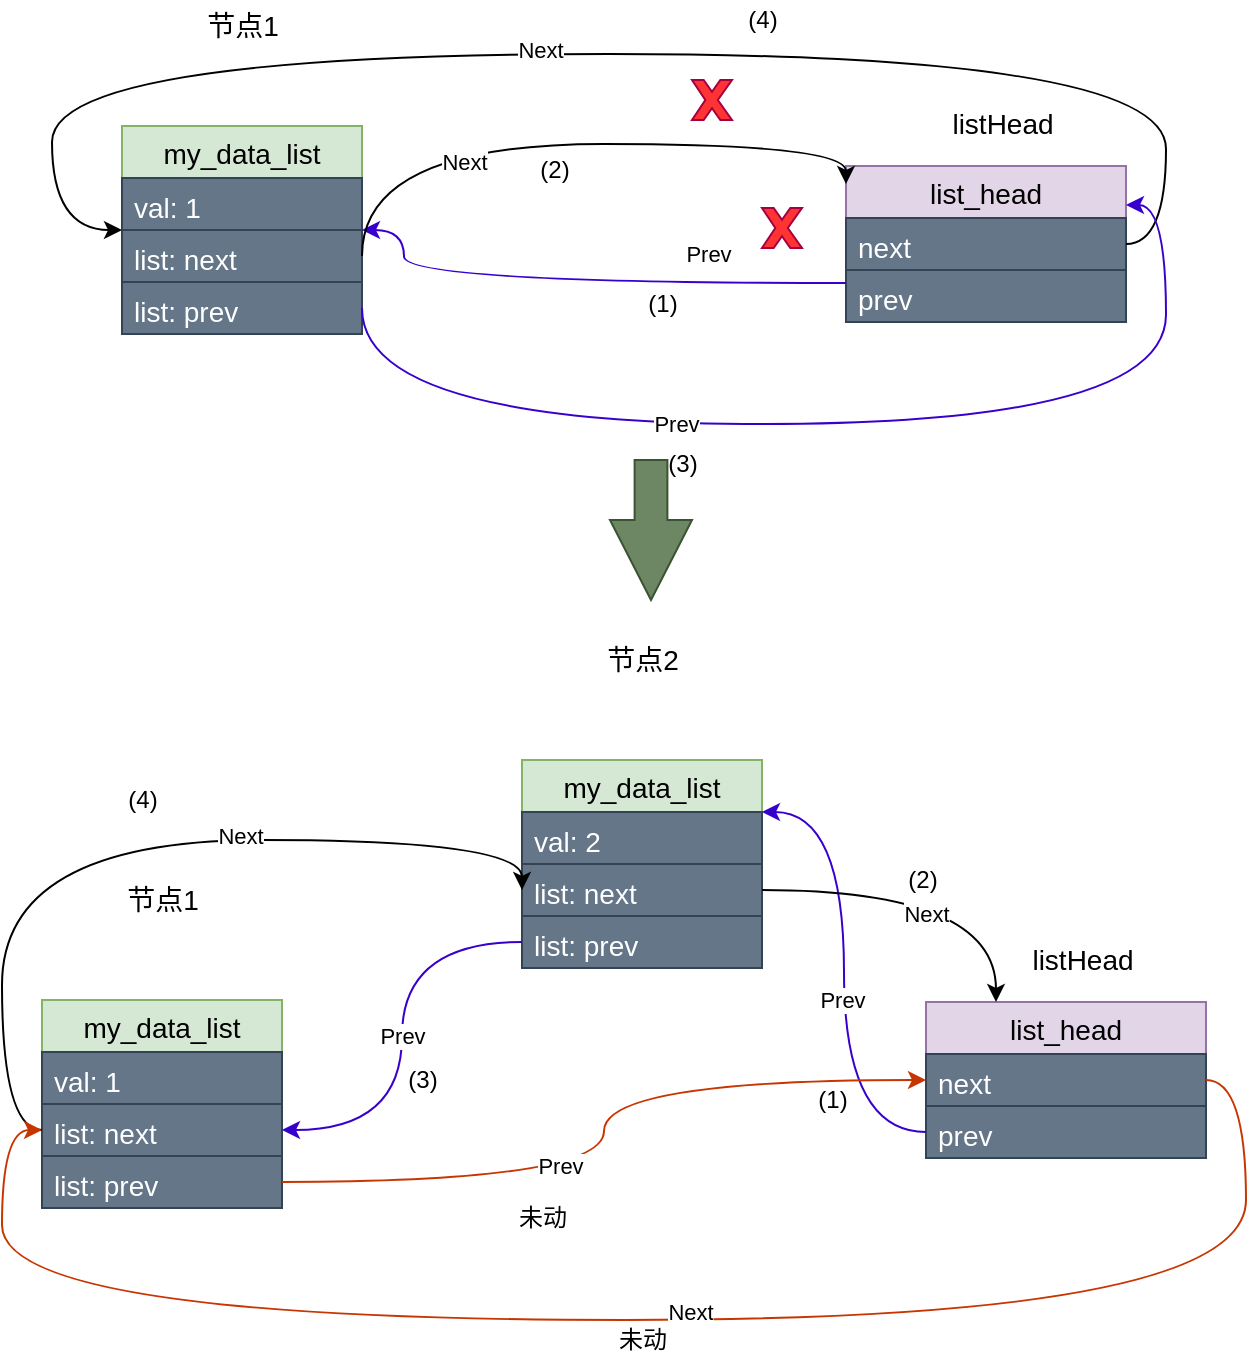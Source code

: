 <mxfile version="14.4.8" type="github">
  <diagram id="AC8zhZiP7jztCWztf3qn" name="第 1 页">
    <mxGraphModel dx="1422" dy="762" grid="1" gridSize="10" guides="1" tooltips="1" connect="1" arrows="1" fold="1" page="1" pageScale="1" pageWidth="827" pageHeight="1169" math="0" shadow="0">
      <root>
        <mxCell id="0" />
        <mxCell id="1" parent="0" />
        <mxCell id="OM33lBpU0fcFgTIFghnr-90" value="" style="group" vertex="1" connectable="0" parent="1">
          <mxGeometry x="120" y="460" width="120" height="164" as="geometry" />
        </mxCell>
        <mxCell id="OM33lBpU0fcFgTIFghnr-91" value="my_data_list" style="swimlane;fontStyle=0;childLayout=stackLayout;horizontal=1;startSize=26;fillColor=#d5e8d4;horizontalStack=0;resizeParent=1;resizeParentMax=0;resizeLast=0;collapsible=1;marginBottom=0;fontSize=14;strokeColor=#82b366;" vertex="1" parent="OM33lBpU0fcFgTIFghnr-90">
          <mxGeometry y="60" width="120" height="104" as="geometry" />
        </mxCell>
        <mxCell id="OM33lBpU0fcFgTIFghnr-92" value="val: 1" style="text;strokeColor=#314354;fillColor=#647687;align=left;verticalAlign=top;spacingLeft=4;spacingRight=4;overflow=hidden;rotatable=0;points=[[0,0.5],[1,0.5]];portConstraint=eastwest;fontColor=#ffffff;fontSize=14;" vertex="1" parent="OM33lBpU0fcFgTIFghnr-91">
          <mxGeometry y="26" width="120" height="26" as="geometry" />
        </mxCell>
        <mxCell id="OM33lBpU0fcFgTIFghnr-93" value="list: next" style="text;strokeColor=#314354;fillColor=#647687;align=left;verticalAlign=top;spacingLeft=4;spacingRight=4;overflow=hidden;rotatable=0;points=[[0,0.5],[1,0.5]];portConstraint=eastwest;fontColor=#ffffff;fontSize=14;" vertex="1" parent="OM33lBpU0fcFgTIFghnr-91">
          <mxGeometry y="52" width="120" height="26" as="geometry" />
        </mxCell>
        <mxCell id="OM33lBpU0fcFgTIFghnr-94" value="list: prev" style="text;strokeColor=#314354;fillColor=#647687;align=left;verticalAlign=top;spacingLeft=4;spacingRight=4;overflow=hidden;rotatable=0;points=[[0,0.5],[1,0.5]];portConstraint=eastwest;fontColor=#ffffff;fontSize=14;" vertex="1" parent="OM33lBpU0fcFgTIFghnr-91">
          <mxGeometry y="78" width="120" height="26" as="geometry" />
        </mxCell>
        <mxCell id="OM33lBpU0fcFgTIFghnr-95" value="节点1" style="text;html=1;align=center;verticalAlign=middle;resizable=0;points=[];autosize=1;fontSize=14;" vertex="1" parent="OM33lBpU0fcFgTIFghnr-90">
          <mxGeometry x="35" width="50" height="20" as="geometry" />
        </mxCell>
        <mxCell id="OM33lBpU0fcFgTIFghnr-96" value="" style="group" vertex="1" connectable="0" parent="1">
          <mxGeometry x="570" y="490" width="140" height="124" as="geometry" />
        </mxCell>
        <mxCell id="OM33lBpU0fcFgTIFghnr-97" value="list_head" style="swimlane;fontStyle=0;childLayout=stackLayout;horizontal=1;startSize=26;fillColor=#e1d5e7;horizontalStack=0;resizeParent=1;resizeParentMax=0;resizeLast=0;collapsible=1;marginBottom=0;fontSize=14;strokeColor=#9673a6;" vertex="1" parent="OM33lBpU0fcFgTIFghnr-96">
          <mxGeometry x="-8" y="31" width="140" height="78" as="geometry" />
        </mxCell>
        <mxCell id="OM33lBpU0fcFgTIFghnr-98" value="next" style="text;strokeColor=#314354;fillColor=#647687;align=left;verticalAlign=top;spacingLeft=4;spacingRight=4;overflow=hidden;rotatable=0;points=[[0,0.5],[1,0.5]];portConstraint=eastwest;fontColor=#ffffff;fontSize=14;" vertex="1" parent="OM33lBpU0fcFgTIFghnr-97">
          <mxGeometry y="26" width="140" height="26" as="geometry" />
        </mxCell>
        <mxCell id="OM33lBpU0fcFgTIFghnr-99" value="prev" style="text;strokeColor=#314354;fillColor=#647687;align=left;verticalAlign=top;spacingLeft=4;spacingRight=4;overflow=hidden;rotatable=0;points=[[0,0.5],[1,0.5]];portConstraint=eastwest;fontColor=#ffffff;fontSize=14;" vertex="1" parent="OM33lBpU0fcFgTIFghnr-97">
          <mxGeometry y="52" width="140" height="26" as="geometry" />
        </mxCell>
        <mxCell id="OM33lBpU0fcFgTIFghnr-100" value="listHead" style="text;html=1;align=center;verticalAlign=middle;resizable=0;points=[];autosize=1;fontSize=14;" vertex="1" parent="OM33lBpU0fcFgTIFghnr-96">
          <mxGeometry x="35" width="70" height="20" as="geometry" />
        </mxCell>
        <mxCell id="OM33lBpU0fcFgTIFghnr-114" value="" style="group" vertex="1" connectable="0" parent="1">
          <mxGeometry x="360" y="340" width="120" height="164" as="geometry" />
        </mxCell>
        <mxCell id="OM33lBpU0fcFgTIFghnr-115" value="my_data_list" style="swimlane;fontStyle=0;childLayout=stackLayout;horizontal=1;startSize=26;fillColor=#d5e8d4;horizontalStack=0;resizeParent=1;resizeParentMax=0;resizeLast=0;collapsible=1;marginBottom=0;fontSize=14;strokeColor=#82b366;" vertex="1" parent="OM33lBpU0fcFgTIFghnr-114">
          <mxGeometry y="60" width="120" height="104" as="geometry" />
        </mxCell>
        <mxCell id="OM33lBpU0fcFgTIFghnr-116" value="val: 2" style="text;strokeColor=#314354;fillColor=#647687;align=left;verticalAlign=top;spacingLeft=4;spacingRight=4;overflow=hidden;rotatable=0;points=[[0,0.5],[1,0.5]];portConstraint=eastwest;fontColor=#ffffff;fontSize=14;" vertex="1" parent="OM33lBpU0fcFgTIFghnr-115">
          <mxGeometry y="26" width="120" height="26" as="geometry" />
        </mxCell>
        <mxCell id="OM33lBpU0fcFgTIFghnr-117" value="list: next" style="text;strokeColor=#314354;fillColor=#647687;align=left;verticalAlign=top;spacingLeft=4;spacingRight=4;overflow=hidden;rotatable=0;points=[[0,0.5],[1,0.5]];portConstraint=eastwest;fontColor=#ffffff;fontSize=14;" vertex="1" parent="OM33lBpU0fcFgTIFghnr-115">
          <mxGeometry y="52" width="120" height="26" as="geometry" />
        </mxCell>
        <mxCell id="OM33lBpU0fcFgTIFghnr-118" value="list: prev" style="text;strokeColor=#314354;fillColor=#647687;align=left;verticalAlign=top;spacingLeft=4;spacingRight=4;overflow=hidden;rotatable=0;points=[[0,0.5],[1,0.5]];portConstraint=eastwest;fontColor=#ffffff;fontSize=14;" vertex="1" parent="OM33lBpU0fcFgTIFghnr-115">
          <mxGeometry y="78" width="120" height="26" as="geometry" />
        </mxCell>
        <mxCell id="OM33lBpU0fcFgTIFghnr-119" value="节点2" style="text;html=1;align=center;verticalAlign=middle;resizable=0;points=[];autosize=1;fontSize=14;" vertex="1" parent="OM33lBpU0fcFgTIFghnr-114">
          <mxGeometry x="35" width="50" height="20" as="geometry" />
        </mxCell>
        <mxCell id="OM33lBpU0fcFgTIFghnr-122" value="(1)" style="text;html=1;align=center;verticalAlign=middle;resizable=0;points=[];autosize=1;" vertex="1" parent="1">
          <mxGeometry x="500" y="560" width="30" height="20" as="geometry" />
        </mxCell>
        <mxCell id="OM33lBpU0fcFgTIFghnr-123" style="edgeStyle=orthogonalEdgeStyle;curved=1;rounded=0;orthogonalLoop=1;jettySize=auto;html=1;exitX=0;exitY=0.5;exitDx=0;exitDy=0;entryX=1;entryY=0.25;entryDx=0;entryDy=0;fillColor=#6a00ff;strokeColor=#3700CC;" edge="1" parent="1" source="OM33lBpU0fcFgTIFghnr-99" target="OM33lBpU0fcFgTIFghnr-115">
          <mxGeometry relative="1" as="geometry" />
        </mxCell>
        <mxCell id="OM33lBpU0fcFgTIFghnr-125" value="Prev" style="edgeLabel;html=1;align=center;verticalAlign=middle;resizable=0;points=[];" vertex="1" connectable="0" parent="OM33lBpU0fcFgTIFghnr-123">
          <mxGeometry x="-0.116" y="1" relative="1" as="geometry">
            <mxPoint as="offset" />
          </mxGeometry>
        </mxCell>
        <mxCell id="OM33lBpU0fcFgTIFghnr-124" style="edgeStyle=orthogonalEdgeStyle;curved=1;rounded=0;orthogonalLoop=1;jettySize=auto;html=1;exitX=1;exitY=0.5;exitDx=0;exitDy=0;entryX=0.25;entryY=0;entryDx=0;entryDy=0;" edge="1" parent="1" source="OM33lBpU0fcFgTIFghnr-117" target="OM33lBpU0fcFgTIFghnr-97">
          <mxGeometry relative="1" as="geometry" />
        </mxCell>
        <mxCell id="OM33lBpU0fcFgTIFghnr-126" value="Next" style="edgeLabel;html=1;align=center;verticalAlign=middle;resizable=0;points=[];" vertex="1" connectable="0" parent="OM33lBpU0fcFgTIFghnr-124">
          <mxGeometry x="-0.052" y="-12" relative="1" as="geometry">
            <mxPoint as="offset" />
          </mxGeometry>
        </mxCell>
        <mxCell id="OM33lBpU0fcFgTIFghnr-127" value="Prev" style="edgeStyle=orthogonalEdgeStyle;curved=1;rounded=0;orthogonalLoop=1;jettySize=auto;html=1;exitX=0;exitY=0.5;exitDx=0;exitDy=0;entryX=1;entryY=0.5;entryDx=0;entryDy=0;fillColor=#6a00ff;strokeColor=#3700CC;" edge="1" parent="1" source="OM33lBpU0fcFgTIFghnr-118" target="OM33lBpU0fcFgTIFghnr-93">
          <mxGeometry relative="1" as="geometry" />
        </mxCell>
        <mxCell id="OM33lBpU0fcFgTIFghnr-128" value="(2)" style="text;html=1;align=center;verticalAlign=middle;resizable=0;points=[];autosize=1;" vertex="1" parent="1">
          <mxGeometry x="545" y="450" width="30" height="20" as="geometry" />
        </mxCell>
        <mxCell id="OM33lBpU0fcFgTIFghnr-129" style="edgeStyle=orthogonalEdgeStyle;curved=1;rounded=0;orthogonalLoop=1;jettySize=auto;html=1;exitX=0;exitY=0.5;exitDx=0;exitDy=0;entryX=0;entryY=0.5;entryDx=0;entryDy=0;" edge="1" parent="1" source="OM33lBpU0fcFgTIFghnr-93" target="OM33lBpU0fcFgTIFghnr-117">
          <mxGeometry relative="1" as="geometry">
            <Array as="points">
              <mxPoint x="100" y="585" />
              <mxPoint x="100" y="440" />
              <mxPoint x="360" y="440" />
            </Array>
          </mxGeometry>
        </mxCell>
        <mxCell id="OM33lBpU0fcFgTIFghnr-132" value="Next" style="edgeLabel;html=1;align=center;verticalAlign=middle;resizable=0;points=[];" vertex="1" connectable="0" parent="OM33lBpU0fcFgTIFghnr-129">
          <mxGeometry x="0.262" y="2" relative="1" as="geometry">
            <mxPoint as="offset" />
          </mxGeometry>
        </mxCell>
        <mxCell id="OM33lBpU0fcFgTIFghnr-131" value="(3)" style="text;html=1;align=center;verticalAlign=middle;resizable=0;points=[];autosize=1;" vertex="1" parent="1">
          <mxGeometry x="295" y="550" width="30" height="20" as="geometry" />
        </mxCell>
        <mxCell id="OM33lBpU0fcFgTIFghnr-133" value="(4)" style="text;html=1;align=center;verticalAlign=middle;resizable=0;points=[];autosize=1;" vertex="1" parent="1">
          <mxGeometry x="155" y="410" width="30" height="20" as="geometry" />
        </mxCell>
        <mxCell id="OM33lBpU0fcFgTIFghnr-134" value="" style="group" vertex="1" connectable="0" parent="1">
          <mxGeometry x="160" y="23" width="120" height="164" as="geometry" />
        </mxCell>
        <mxCell id="OM33lBpU0fcFgTIFghnr-135" value="my_data_list" style="swimlane;fontStyle=0;childLayout=stackLayout;horizontal=1;startSize=26;fillColor=#d5e8d4;horizontalStack=0;resizeParent=1;resizeParentMax=0;resizeLast=0;collapsible=1;marginBottom=0;fontSize=14;strokeColor=#82b366;" vertex="1" parent="OM33lBpU0fcFgTIFghnr-134">
          <mxGeometry y="60" width="120" height="104" as="geometry" />
        </mxCell>
        <mxCell id="OM33lBpU0fcFgTIFghnr-136" value="val: 1" style="text;strokeColor=#314354;fillColor=#647687;align=left;verticalAlign=top;spacingLeft=4;spacingRight=4;overflow=hidden;rotatable=0;points=[[0,0.5],[1,0.5]];portConstraint=eastwest;fontColor=#ffffff;fontSize=14;" vertex="1" parent="OM33lBpU0fcFgTIFghnr-135">
          <mxGeometry y="26" width="120" height="26" as="geometry" />
        </mxCell>
        <mxCell id="OM33lBpU0fcFgTIFghnr-137" value="list: next" style="text;strokeColor=#314354;fillColor=#647687;align=left;verticalAlign=top;spacingLeft=4;spacingRight=4;overflow=hidden;rotatable=0;points=[[0,0.5],[1,0.5]];portConstraint=eastwest;fontColor=#ffffff;fontSize=14;" vertex="1" parent="OM33lBpU0fcFgTIFghnr-135">
          <mxGeometry y="52" width="120" height="26" as="geometry" />
        </mxCell>
        <mxCell id="OM33lBpU0fcFgTIFghnr-138" value="list: prev" style="text;strokeColor=#314354;fillColor=#647687;align=left;verticalAlign=top;spacingLeft=4;spacingRight=4;overflow=hidden;rotatable=0;points=[[0,0.5],[1,0.5]];portConstraint=eastwest;fontColor=#ffffff;fontSize=14;" vertex="1" parent="OM33lBpU0fcFgTIFghnr-135">
          <mxGeometry y="78" width="120" height="26" as="geometry" />
        </mxCell>
        <mxCell id="OM33lBpU0fcFgTIFghnr-139" value="节点1" style="text;html=1;align=center;verticalAlign=middle;resizable=0;points=[];autosize=1;fontSize=14;" vertex="1" parent="OM33lBpU0fcFgTIFghnr-134">
          <mxGeometry x="35" width="50" height="20" as="geometry" />
        </mxCell>
        <mxCell id="OM33lBpU0fcFgTIFghnr-140" value="" style="group" vertex="1" connectable="0" parent="1">
          <mxGeometry x="530" y="72" width="140" height="124" as="geometry" />
        </mxCell>
        <mxCell id="OM33lBpU0fcFgTIFghnr-141" value="list_head" style="swimlane;fontStyle=0;childLayout=stackLayout;horizontal=1;startSize=26;fillColor=#e1d5e7;horizontalStack=0;resizeParent=1;resizeParentMax=0;resizeLast=0;collapsible=1;marginBottom=0;fontSize=14;strokeColor=#9673a6;" vertex="1" parent="OM33lBpU0fcFgTIFghnr-140">
          <mxGeometry x="-8" y="31" width="140" height="78" as="geometry" />
        </mxCell>
        <mxCell id="OM33lBpU0fcFgTIFghnr-142" value="next" style="text;strokeColor=#314354;fillColor=#647687;align=left;verticalAlign=top;spacingLeft=4;spacingRight=4;overflow=hidden;rotatable=0;points=[[0,0.5],[1,0.5]];portConstraint=eastwest;fontColor=#ffffff;fontSize=14;" vertex="1" parent="OM33lBpU0fcFgTIFghnr-141">
          <mxGeometry y="26" width="140" height="26" as="geometry" />
        </mxCell>
        <mxCell id="OM33lBpU0fcFgTIFghnr-143" value="prev" style="text;strokeColor=#314354;fillColor=#647687;align=left;verticalAlign=top;spacingLeft=4;spacingRight=4;overflow=hidden;rotatable=0;points=[[0,0.5],[1,0.5]];portConstraint=eastwest;fontColor=#ffffff;fontSize=14;" vertex="1" parent="OM33lBpU0fcFgTIFghnr-141">
          <mxGeometry y="52" width="140" height="26" as="geometry" />
        </mxCell>
        <mxCell id="OM33lBpU0fcFgTIFghnr-144" value="listHead" style="text;html=1;align=center;verticalAlign=middle;resizable=0;points=[];autosize=1;fontSize=14;" vertex="1" parent="OM33lBpU0fcFgTIFghnr-140">
          <mxGeometry x="35" width="70" height="20" as="geometry" />
        </mxCell>
        <mxCell id="OM33lBpU0fcFgTIFghnr-145" style="edgeStyle=orthogonalEdgeStyle;curved=1;rounded=0;orthogonalLoop=1;jettySize=auto;html=1;exitX=0;exitY=0.75;exitDx=0;exitDy=0;entryX=1;entryY=0.5;entryDx=0;entryDy=0;fillColor=#6a00ff;strokeColor=#3700CC;" edge="1" parent="1" source="OM33lBpU0fcFgTIFghnr-141" target="OM33lBpU0fcFgTIFghnr-135">
          <mxGeometry relative="1" as="geometry">
            <Array as="points">
              <mxPoint x="301" y="162" />
              <mxPoint x="301" y="135" />
            </Array>
          </mxGeometry>
        </mxCell>
        <mxCell id="OM33lBpU0fcFgTIFghnr-146" value="Prev" style="edgeLabel;html=1;align=center;verticalAlign=middle;resizable=0;points=[];" vertex="1" connectable="0" parent="OM33lBpU0fcFgTIFghnr-145">
          <mxGeometry x="-0.487" y="-15" relative="1" as="geometry">
            <mxPoint as="offset" />
          </mxGeometry>
        </mxCell>
        <mxCell id="OM33lBpU0fcFgTIFghnr-147" value="(1)" style="text;html=1;align=center;verticalAlign=middle;resizable=0;points=[];autosize=1;" vertex="1" parent="1">
          <mxGeometry x="415" y="162" width="30" height="20" as="geometry" />
        </mxCell>
        <mxCell id="OM33lBpU0fcFgTIFghnr-148" value="(2)" style="text;html=1;align=center;verticalAlign=middle;resizable=0;points=[];autosize=1;" vertex="1" parent="1">
          <mxGeometry x="361" y="95" width="30" height="20" as="geometry" />
        </mxCell>
        <mxCell id="OM33lBpU0fcFgTIFghnr-149" style="edgeStyle=orthogonalEdgeStyle;curved=1;rounded=0;orthogonalLoop=1;jettySize=auto;html=1;exitX=1;exitY=0.5;exitDx=0;exitDy=0;entryX=0;entryY=0.115;entryDx=0;entryDy=0;entryPerimeter=0;" edge="1" parent="1" source="OM33lBpU0fcFgTIFghnr-137" target="OM33lBpU0fcFgTIFghnr-141">
          <mxGeometry relative="1" as="geometry">
            <Array as="points">
              <mxPoint x="280" y="92" />
              <mxPoint x="522" y="92" />
            </Array>
          </mxGeometry>
        </mxCell>
        <mxCell id="OM33lBpU0fcFgTIFghnr-150" value="Next" style="edgeLabel;html=1;align=center;verticalAlign=middle;resizable=0;points=[];" vertex="1" connectable="0" parent="OM33lBpU0fcFgTIFghnr-149">
          <mxGeometry x="-0.331" y="-9" relative="1" as="geometry">
            <mxPoint as="offset" />
          </mxGeometry>
        </mxCell>
        <mxCell id="OM33lBpU0fcFgTIFghnr-151" style="edgeStyle=orthogonalEdgeStyle;curved=1;rounded=0;orthogonalLoop=1;jettySize=auto;html=1;exitX=1;exitY=0.5;exitDx=0;exitDy=0;entryX=0;entryY=0.5;entryDx=0;entryDy=0;" edge="1" parent="1" source="OM33lBpU0fcFgTIFghnr-141" target="OM33lBpU0fcFgTIFghnr-135">
          <mxGeometry relative="1" as="geometry">
            <Array as="points">
              <mxPoint x="682" y="142" />
              <mxPoint x="682" y="47" />
              <mxPoint x="125" y="47" />
              <mxPoint x="125" y="135" />
            </Array>
          </mxGeometry>
        </mxCell>
        <mxCell id="OM33lBpU0fcFgTIFghnr-152" value="Next" style="edgeLabel;html=1;align=center;verticalAlign=middle;resizable=0;points=[];" vertex="1" connectable="0" parent="OM33lBpU0fcFgTIFghnr-151">
          <mxGeometry x="0.077" y="-2" relative="1" as="geometry">
            <mxPoint as="offset" />
          </mxGeometry>
        </mxCell>
        <mxCell id="OM33lBpU0fcFgTIFghnr-153" style="edgeStyle=orthogonalEdgeStyle;curved=1;rounded=0;orthogonalLoop=1;jettySize=auto;html=1;exitX=1;exitY=0.5;exitDx=0;exitDy=0;entryX=1;entryY=0.25;entryDx=0;entryDy=0;fillColor=#6a00ff;strokeColor=#3700CC;" edge="1" parent="1" source="OM33lBpU0fcFgTIFghnr-138" target="OM33lBpU0fcFgTIFghnr-141">
          <mxGeometry relative="1" as="geometry">
            <Array as="points">
              <mxPoint x="280" y="232" />
              <mxPoint x="682" y="232" />
              <mxPoint x="682" y="123" />
            </Array>
          </mxGeometry>
        </mxCell>
        <mxCell id="OM33lBpU0fcFgTIFghnr-154" value="Prev" style="edgeLabel;html=1;align=center;verticalAlign=middle;resizable=0;points=[];" vertex="1" connectable="0" parent="OM33lBpU0fcFgTIFghnr-153">
          <mxGeometry x="-0.271" relative="1" as="geometry">
            <mxPoint as="offset" />
          </mxGeometry>
        </mxCell>
        <mxCell id="OM33lBpU0fcFgTIFghnr-155" value="(3)" style="text;html=1;align=center;verticalAlign=middle;resizable=0;points=[];autosize=1;" vertex="1" parent="1">
          <mxGeometry x="425" y="242" width="30" height="20" as="geometry" />
        </mxCell>
        <mxCell id="OM33lBpU0fcFgTIFghnr-156" value="(4)" style="text;html=1;align=center;verticalAlign=middle;resizable=0;points=[];autosize=1;" vertex="1" parent="1">
          <mxGeometry x="465" y="20" width="30" height="20" as="geometry" />
        </mxCell>
        <mxCell id="OM33lBpU0fcFgTIFghnr-157" style="edgeStyle=orthogonalEdgeStyle;curved=1;rounded=0;orthogonalLoop=1;jettySize=auto;html=1;exitX=1;exitY=0.5;exitDx=0;exitDy=0;entryX=0;entryY=0.5;entryDx=0;entryDy=0;fillColor=#fa6800;strokeColor=#C73500;" edge="1" parent="1" source="OM33lBpU0fcFgTIFghnr-94" target="OM33lBpU0fcFgTIFghnr-97">
          <mxGeometry relative="1" as="geometry" />
        </mxCell>
        <mxCell id="OM33lBpU0fcFgTIFghnr-158" value="Prev" style="edgeLabel;html=1;align=center;verticalAlign=middle;resizable=0;points=[];" vertex="1" connectable="0" parent="OM33lBpU0fcFgTIFghnr-157">
          <mxGeometry x="-0.255" y="8" relative="1" as="geometry">
            <mxPoint as="offset" />
          </mxGeometry>
        </mxCell>
        <mxCell id="OM33lBpU0fcFgTIFghnr-159" style="edgeStyle=orthogonalEdgeStyle;curved=1;rounded=0;orthogonalLoop=1;jettySize=auto;html=1;exitX=1;exitY=0.5;exitDx=0;exitDy=0;entryX=0;entryY=0.5;entryDx=0;entryDy=0;fillColor=#fa6800;strokeColor=#C73500;" edge="1" parent="1" source="OM33lBpU0fcFgTIFghnr-97" target="OM33lBpU0fcFgTIFghnr-93">
          <mxGeometry relative="1" as="geometry">
            <Array as="points">
              <mxPoint x="722" y="560" />
              <mxPoint x="722" y="680" />
              <mxPoint x="100" y="680" />
              <mxPoint x="100" y="585" />
            </Array>
          </mxGeometry>
        </mxCell>
        <mxCell id="OM33lBpU0fcFgTIFghnr-160" value="Next" style="edgeLabel;html=1;align=center;verticalAlign=middle;resizable=0;points=[];" vertex="1" connectable="0" parent="OM33lBpU0fcFgTIFghnr-159">
          <mxGeometry x="-0.047" y="-4" relative="1" as="geometry">
            <mxPoint as="offset" />
          </mxGeometry>
        </mxCell>
        <mxCell id="OM33lBpU0fcFgTIFghnr-161" value="未动" style="text;html=1;align=center;verticalAlign=middle;resizable=0;points=[];autosize=1;" vertex="1" parent="1">
          <mxGeometry x="350" y="619" width="40" height="20" as="geometry" />
        </mxCell>
        <mxCell id="OM33lBpU0fcFgTIFghnr-162" value="未动" style="text;html=1;align=center;verticalAlign=middle;resizable=0;points=[];autosize=1;" vertex="1" parent="1">
          <mxGeometry x="400" y="680" width="40" height="20" as="geometry" />
        </mxCell>
        <mxCell id="OM33lBpU0fcFgTIFghnr-163" value="" style="verticalLabelPosition=bottom;verticalAlign=top;html=1;shape=mxgraph.basic.x;strokeColor=#A50040;fontColor=#ffffff;fillColor=#FF3333;" vertex="1" parent="1">
          <mxGeometry x="445" y="60" width="20" height="20" as="geometry" />
        </mxCell>
        <mxCell id="OM33lBpU0fcFgTIFghnr-164" value="" style="verticalLabelPosition=bottom;verticalAlign=top;html=1;shape=mxgraph.basic.x;strokeColor=#A50040;fontColor=#ffffff;fillColor=#FF3333;" vertex="1" parent="1">
          <mxGeometry x="480" y="124" width="20" height="20" as="geometry" />
        </mxCell>
        <mxCell id="OM33lBpU0fcFgTIFghnr-167" value="" style="html=1;shadow=0;dashed=0;align=center;verticalAlign=middle;shape=mxgraph.arrows2.arrow;dy=0.6;dx=40;direction=south;notch=0;fillColor=#6d8764;strokeColor=#3A5431;fontColor=#ffffff;" vertex="1" parent="1">
          <mxGeometry x="404" y="250" width="41" height="70" as="geometry" />
        </mxCell>
      </root>
    </mxGraphModel>
  </diagram>
</mxfile>
